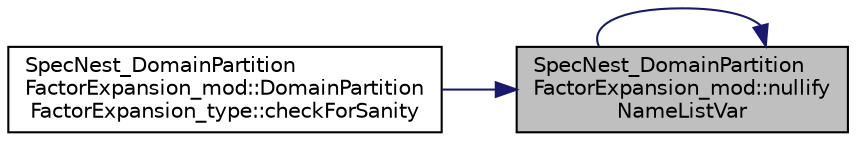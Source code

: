 digraph "SpecNest_DomainPartitionFactorExpansion_mod::nullifyNameListVar"
{
 // LATEX_PDF_SIZE
  edge [fontname="Helvetica",fontsize="10",labelfontname="Helvetica",labelfontsize="10"];
  node [fontname="Helvetica",fontsize="10",shape=record];
  rankdir="RL";
  Node1 [label="SpecNest_DomainPartition\lFactorExpansion_mod::nullify\lNameListVar",height=0.2,width=0.4,color="black", fillcolor="grey75", style="filled", fontcolor="black",tooltip=" "];
  Node1 -> Node2 [dir="back",color="midnightblue",fontsize="10",style="solid",fontname="Helvetica"];
  Node2 [label="SpecNest_DomainPartition\lFactorExpansion_mod::DomainPartition\lFactorExpansion_type::checkForSanity",height=0.2,width=0.4,color="black", fillcolor="white", style="filled",URL="$structSpecNest__DomainPartitionFactorExpansion__mod_1_1DomainPartitionFactorExpansion__type.html#a1e6ee91fb427c54cea9d45a3dcf48123",tooltip=" "];
  Node1 -> Node1 [dir="back",color="midnightblue",fontsize="10",style="solid",fontname="Helvetica"];
}
